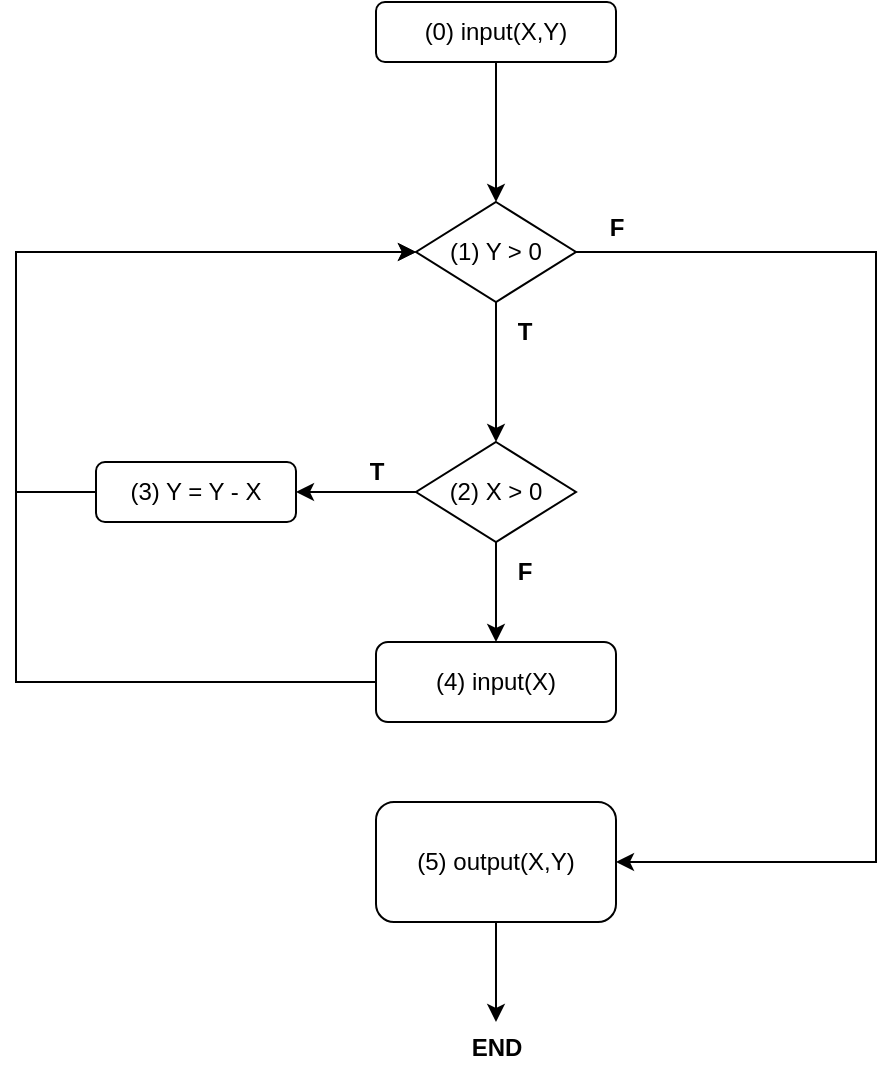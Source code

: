 <mxfile version="24.1.0" type="github">
  <diagram id="C5RBs43oDa-KdzZeNtuy" name="Page-1">
    <mxGraphModel dx="1191" dy="617" grid="1" gridSize="10" guides="1" tooltips="1" connect="1" arrows="1" fold="1" page="1" pageScale="1" pageWidth="827" pageHeight="1169" math="0" shadow="0">
      <root>
        <mxCell id="WIyWlLk6GJQsqaUBKTNV-0" />
        <mxCell id="WIyWlLk6GJQsqaUBKTNV-1" parent="WIyWlLk6GJQsqaUBKTNV-0" />
        <mxCell id="dbHFJKTM1H2bbqzhpIs9-2" style="edgeStyle=orthogonalEdgeStyle;rounded=0;orthogonalLoop=1;jettySize=auto;html=1;exitX=0.5;exitY=1;exitDx=0;exitDy=0;" edge="1" parent="WIyWlLk6GJQsqaUBKTNV-1" source="dbHFJKTM1H2bbqzhpIs9-0">
          <mxGeometry relative="1" as="geometry">
            <mxPoint x="400" y="120" as="targetPoint" />
          </mxGeometry>
        </mxCell>
        <mxCell id="dbHFJKTM1H2bbqzhpIs9-0" value="&lt;span id=&quot;selected_text&quot;&gt;&lt;/span&gt;(0) input(X,Y)" style="rounded=1;whiteSpace=wrap;html=1;" vertex="1" parent="WIyWlLk6GJQsqaUBKTNV-1">
          <mxGeometry x="340" y="20" width="120" height="30" as="geometry" />
        </mxCell>
        <mxCell id="dbHFJKTM1H2bbqzhpIs9-5" style="edgeStyle=orthogonalEdgeStyle;rounded=0;orthogonalLoop=1;jettySize=auto;html=1;exitX=1;exitY=0.5;exitDx=0;exitDy=0;" edge="1" parent="WIyWlLk6GJQsqaUBKTNV-1" source="dbHFJKTM1H2bbqzhpIs9-4" target="dbHFJKTM1H2bbqzhpIs9-6">
          <mxGeometry relative="1" as="geometry">
            <mxPoint x="440" y="380" as="targetPoint" />
            <Array as="points">
              <mxPoint x="590" y="145" />
              <mxPoint x="590" y="450" />
            </Array>
          </mxGeometry>
        </mxCell>
        <mxCell id="dbHFJKTM1H2bbqzhpIs9-8" style="edgeStyle=orthogonalEdgeStyle;rounded=0;orthogonalLoop=1;jettySize=auto;html=1;exitX=0.5;exitY=1;exitDx=0;exitDy=0;" edge="1" parent="WIyWlLk6GJQsqaUBKTNV-1" source="dbHFJKTM1H2bbqzhpIs9-4">
          <mxGeometry relative="1" as="geometry">
            <mxPoint x="400" y="240" as="targetPoint" />
          </mxGeometry>
        </mxCell>
        <mxCell id="dbHFJKTM1H2bbqzhpIs9-4" value="&lt;span id=&quot;selected_text&quot;&gt;&lt;/span&gt;(1) Y &amp;gt; 0" style="rhombus;whiteSpace=wrap;html=1;" vertex="1" parent="WIyWlLk6GJQsqaUBKTNV-1">
          <mxGeometry x="360" y="120" width="80" height="50" as="geometry" />
        </mxCell>
        <mxCell id="dbHFJKTM1H2bbqzhpIs9-27" style="edgeStyle=orthogonalEdgeStyle;rounded=0;orthogonalLoop=1;jettySize=auto;html=1;exitX=0.5;exitY=1;exitDx=0;exitDy=0;" edge="1" parent="WIyWlLk6GJQsqaUBKTNV-1" source="dbHFJKTM1H2bbqzhpIs9-6">
          <mxGeometry relative="1" as="geometry">
            <mxPoint x="400" y="530" as="targetPoint" />
          </mxGeometry>
        </mxCell>
        <mxCell id="dbHFJKTM1H2bbqzhpIs9-6" value="&lt;span id=&quot;selected_text&quot;&gt;&lt;/span&gt;(5) output(X,Y)" style="rounded=1;whiteSpace=wrap;html=1;" vertex="1" parent="WIyWlLk6GJQsqaUBKTNV-1">
          <mxGeometry x="340" y="420" width="120" height="60" as="geometry" />
        </mxCell>
        <mxCell id="dbHFJKTM1H2bbqzhpIs9-7" value="&lt;b&gt;&lt;span id=&quot;selected_text&quot;&gt;&lt;/span&gt;F&lt;/b&gt;" style="text;html=1;align=center;verticalAlign=middle;resizable=0;points=[];autosize=1;strokeColor=none;fillColor=none;" vertex="1" parent="WIyWlLk6GJQsqaUBKTNV-1">
          <mxGeometry x="445" y="118" width="30" height="30" as="geometry" />
        </mxCell>
        <mxCell id="dbHFJKTM1H2bbqzhpIs9-17" style="edgeStyle=orthogonalEdgeStyle;rounded=0;orthogonalLoop=1;jettySize=auto;html=1;exitX=0.5;exitY=1;exitDx=0;exitDy=0;" edge="1" parent="WIyWlLk6GJQsqaUBKTNV-1" source="dbHFJKTM1H2bbqzhpIs9-11" target="dbHFJKTM1H2bbqzhpIs9-18">
          <mxGeometry relative="1" as="geometry">
            <mxPoint x="400" y="360" as="targetPoint" />
          </mxGeometry>
        </mxCell>
        <mxCell id="dbHFJKTM1H2bbqzhpIs9-26" style="edgeStyle=orthogonalEdgeStyle;rounded=0;orthogonalLoop=1;jettySize=auto;html=1;exitX=0;exitY=0.5;exitDx=0;exitDy=0;entryX=1;entryY=0.5;entryDx=0;entryDy=0;" edge="1" parent="WIyWlLk6GJQsqaUBKTNV-1" source="dbHFJKTM1H2bbqzhpIs9-11" target="dbHFJKTM1H2bbqzhpIs9-16">
          <mxGeometry relative="1" as="geometry" />
        </mxCell>
        <mxCell id="dbHFJKTM1H2bbqzhpIs9-11" value="&lt;span id=&quot;selected_text&quot;&gt;&lt;/span&gt;(2) X &amp;gt; 0" style="rhombus;whiteSpace=wrap;html=1;" vertex="1" parent="WIyWlLk6GJQsqaUBKTNV-1">
          <mxGeometry x="360" y="240" width="80" height="50" as="geometry" />
        </mxCell>
        <mxCell id="dbHFJKTM1H2bbqzhpIs9-14" value="&lt;b&gt;&lt;span id=&quot;selected_text&quot;&gt;&lt;/span&gt;T&lt;/b&gt;" style="text;html=1;align=center;verticalAlign=middle;resizable=0;points=[];autosize=1;strokeColor=none;fillColor=none;" vertex="1" parent="WIyWlLk6GJQsqaUBKTNV-1">
          <mxGeometry x="325" y="240" width="30" height="30" as="geometry" />
        </mxCell>
        <mxCell id="dbHFJKTM1H2bbqzhpIs9-15" value="&lt;b&gt;T&lt;/b&gt;" style="text;html=1;align=center;verticalAlign=middle;resizable=0;points=[];autosize=1;strokeColor=none;fillColor=none;" vertex="1" parent="WIyWlLk6GJQsqaUBKTNV-1">
          <mxGeometry x="399" y="170" width="30" height="30" as="geometry" />
        </mxCell>
        <mxCell id="dbHFJKTM1H2bbqzhpIs9-20" style="edgeStyle=orthogonalEdgeStyle;rounded=0;orthogonalLoop=1;jettySize=auto;html=1;exitX=0;exitY=0.5;exitDx=0;exitDy=0;entryX=0;entryY=0.5;entryDx=0;entryDy=0;" edge="1" parent="WIyWlLk6GJQsqaUBKTNV-1" source="dbHFJKTM1H2bbqzhpIs9-16" target="dbHFJKTM1H2bbqzhpIs9-4">
          <mxGeometry relative="1" as="geometry">
            <Array as="points">
              <mxPoint x="160" y="265" />
              <mxPoint x="160" y="145" />
            </Array>
          </mxGeometry>
        </mxCell>
        <mxCell id="dbHFJKTM1H2bbqzhpIs9-22" style="edgeStyle=orthogonalEdgeStyle;rounded=0;orthogonalLoop=1;jettySize=auto;html=1;exitX=0;exitY=0.5;exitDx=0;exitDy=0;entryX=0;entryY=0.5;entryDx=0;entryDy=0;" edge="1" parent="WIyWlLk6GJQsqaUBKTNV-1" source="dbHFJKTM1H2bbqzhpIs9-18" target="dbHFJKTM1H2bbqzhpIs9-4">
          <mxGeometry relative="1" as="geometry">
            <Array as="points">
              <mxPoint x="160" y="360" />
              <mxPoint x="160" y="145" />
            </Array>
          </mxGeometry>
        </mxCell>
        <mxCell id="dbHFJKTM1H2bbqzhpIs9-18" value="&lt;span id=&quot;selected_text&quot;&gt;&lt;/span&gt;(4) input(X)" style="rounded=1;whiteSpace=wrap;html=1;" vertex="1" parent="WIyWlLk6GJQsqaUBKTNV-1">
          <mxGeometry x="340" y="340" width="120" height="40" as="geometry" />
        </mxCell>
        <mxCell id="dbHFJKTM1H2bbqzhpIs9-19" value="&lt;b&gt;&lt;span id=&quot;selected_text&quot;&gt;&lt;/span&gt;F&lt;/b&gt;" style="text;html=1;align=center;verticalAlign=middle;resizable=0;points=[];autosize=1;strokeColor=none;fillColor=none;" vertex="1" parent="WIyWlLk6GJQsqaUBKTNV-1">
          <mxGeometry x="399" y="290" width="30" height="30" as="geometry" />
        </mxCell>
        <mxCell id="dbHFJKTM1H2bbqzhpIs9-16" value="&lt;span id=&quot;selected_text&quot;&gt;&lt;/span&gt;(3) Y = Y - X" style="rounded=1;whiteSpace=wrap;html=1;" vertex="1" parent="WIyWlLk6GJQsqaUBKTNV-1">
          <mxGeometry x="200" y="250" width="100" height="30" as="geometry" />
        </mxCell>
        <mxCell id="dbHFJKTM1H2bbqzhpIs9-28" value="&lt;b&gt;&lt;span id=&quot;selected_text&quot;&gt;&lt;/span&gt;END&lt;/b&gt;" style="text;html=1;align=center;verticalAlign=middle;resizable=0;points=[];autosize=1;strokeColor=none;fillColor=none;" vertex="1" parent="WIyWlLk6GJQsqaUBKTNV-1">
          <mxGeometry x="375" y="528" width="50" height="30" as="geometry" />
        </mxCell>
      </root>
    </mxGraphModel>
  </diagram>
</mxfile>
